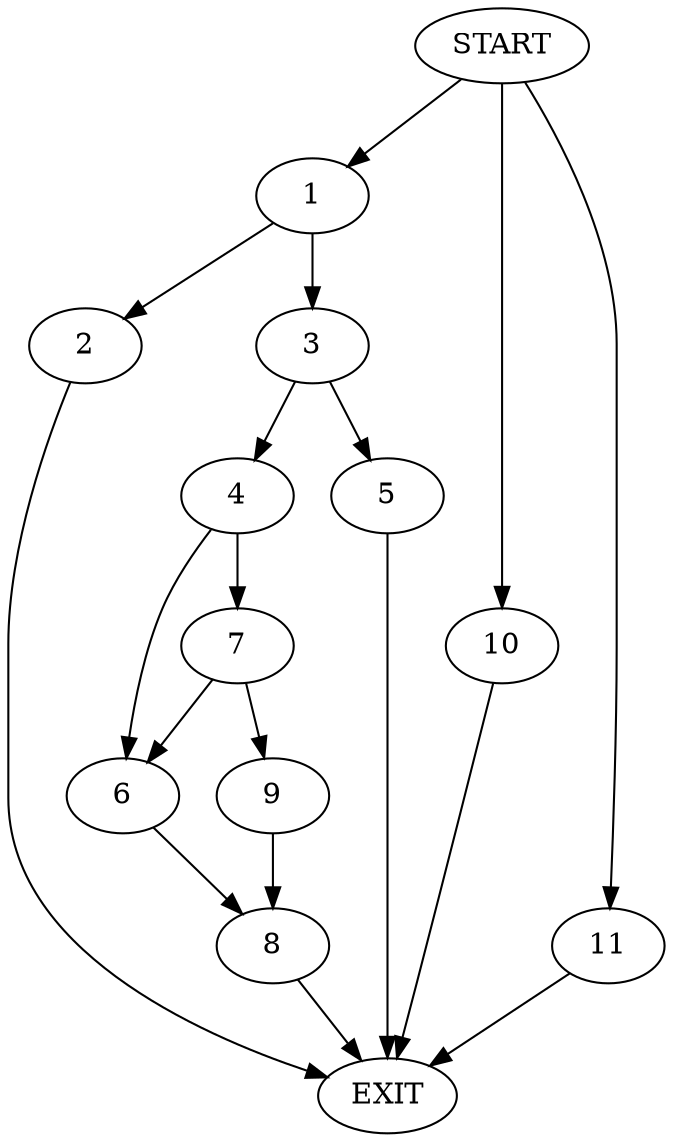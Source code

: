digraph {
0 [label="START"]
12 [label="EXIT"]
0 -> 1
1 -> 2
1 -> 3
2 -> 12
3 -> 4
3 -> 5
5 -> 12
4 -> 6
4 -> 7
6 -> 8
7 -> 6
7 -> 9
9 -> 8
8 -> 12
0 -> 10
10 -> 12
0 -> 11
11 -> 12
}
